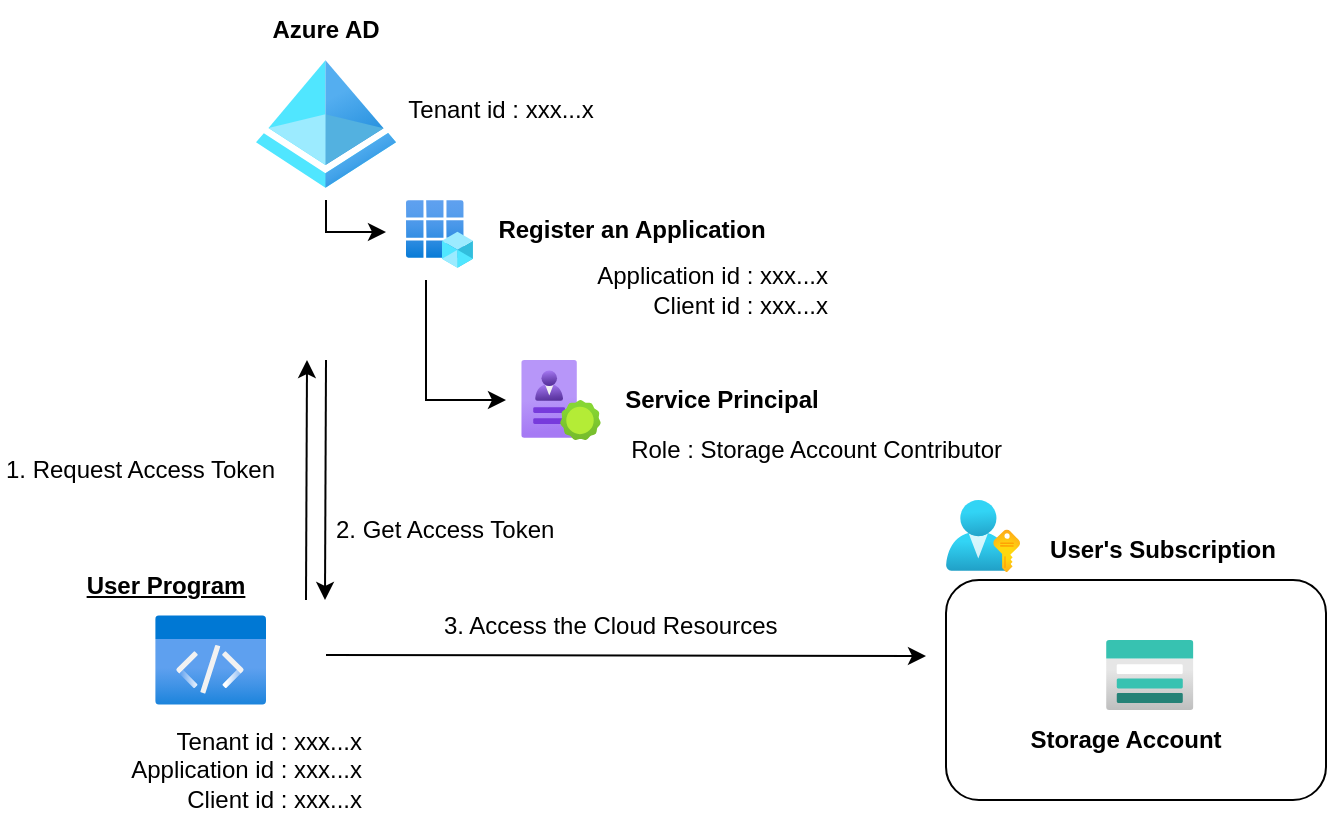 <mxfile version="22.1.3" type="github">
  <diagram name="ページ1" id="OlR5Y7HB_RdvPVWd1noR">
    <mxGraphModel dx="1114" dy="607" grid="1" gridSize="10" guides="1" tooltips="1" connect="1" arrows="1" fold="1" page="1" pageScale="1" pageWidth="827" pageHeight="1169" math="0" shadow="0">
      <root>
        <mxCell id="0" />
        <mxCell id="1" parent="0" />
        <mxCell id="s9PLDcKHr8BaEy3s3ef4-12" value="" style="rounded=1;whiteSpace=wrap;html=1;" vertex="1" parent="1">
          <mxGeometry x="550" y="570" width="190" height="110" as="geometry" />
        </mxCell>
        <mxCell id="s9PLDcKHr8BaEy3s3ef4-1" value="" style="image;aspect=fixed;html=1;points=[];align=center;fontSize=12;image=img/lib/azure2/identity/Azure_Active_Directory.svg;" vertex="1" parent="1">
          <mxGeometry x="205" y="310" width="70" height="64" as="geometry" />
        </mxCell>
        <mxCell id="s9PLDcKHr8BaEy3s3ef4-2" value="Azure AD" style="text;html=1;strokeColor=none;fillColor=none;align=center;verticalAlign=middle;whiteSpace=wrap;rounded=0;fontStyle=1" vertex="1" parent="1">
          <mxGeometry x="210" y="280" width="60" height="30" as="geometry" />
        </mxCell>
        <mxCell id="s9PLDcKHr8BaEy3s3ef4-3" value="Tenant id : xxx...x" style="text;html=1;strokeColor=none;fillColor=none;align=center;verticalAlign=middle;whiteSpace=wrap;rounded=0;" vertex="1" parent="1">
          <mxGeometry x="260" y="320" width="135" height="30" as="geometry" />
        </mxCell>
        <mxCell id="s9PLDcKHr8BaEy3s3ef4-4" value="Register an Application" style="text;html=1;strokeColor=none;fillColor=none;align=center;verticalAlign=middle;whiteSpace=wrap;rounded=0;fontStyle=1" vertex="1" parent="1">
          <mxGeometry x="313.47" y="380" width="160" height="30" as="geometry" />
        </mxCell>
        <mxCell id="s9PLDcKHr8BaEy3s3ef4-5" value="Service Principal" style="text;html=1;strokeColor=none;fillColor=none;align=center;verticalAlign=middle;whiteSpace=wrap;rounded=0;fontStyle=1" vertex="1" parent="1">
          <mxGeometry x="357.5" y="465" width="160" height="30" as="geometry" />
        </mxCell>
        <mxCell id="s9PLDcKHr8BaEy3s3ef4-6" value="" style="image;aspect=fixed;html=1;points=[];align=center;fontSize=12;image=img/lib/azure2/identity/App_Registrations.svg;" vertex="1" parent="1">
          <mxGeometry x="280" y="380" width="33.47" height="34" as="geometry" />
        </mxCell>
        <mxCell id="s9PLDcKHr8BaEy3s3ef4-7" value="" style="image;aspect=fixed;html=1;points=[];align=center;fontSize=12;image=img/lib/azure2/identity/Verifiable_Credentials.svg;" vertex="1" parent="1">
          <mxGeometry x="337.5" y="460" width="40" height="40" as="geometry" />
        </mxCell>
        <mxCell id="s9PLDcKHr8BaEy3s3ef4-8" value="Application id : xxx...x&lt;br&gt;Client id : xxx...x" style="text;html=1;strokeColor=none;fillColor=none;align=right;verticalAlign=middle;whiteSpace=wrap;rounded=0;" vertex="1" parent="1">
          <mxGeometry x="357.5" y="410" width="135" height="30" as="geometry" />
        </mxCell>
        <mxCell id="s9PLDcKHr8BaEy3s3ef4-9" value="" style="image;aspect=fixed;html=1;points=[];align=center;fontSize=12;image=img/lib/azure2/storage/Storage_Accounts.svg;" vertex="1" parent="1">
          <mxGeometry x="630" y="600" width="43.75" height="35" as="geometry" />
        </mxCell>
        <mxCell id="s9PLDcKHr8BaEy3s3ef4-10" value="Storage Account" style="text;html=1;strokeColor=none;fillColor=none;align=center;verticalAlign=middle;whiteSpace=wrap;rounded=0;fontStyle=1" vertex="1" parent="1">
          <mxGeometry x="580" y="635" width="120" height="30" as="geometry" />
        </mxCell>
        <mxCell id="s9PLDcKHr8BaEy3s3ef4-11" value="" style="image;aspect=fixed;html=1;points=[];align=center;fontSize=12;image=img/lib/azure2/azure_stack/User_Subscriptions.svg;" vertex="1" parent="1">
          <mxGeometry x="550" y="530" width="37.09" height="36" as="geometry" />
        </mxCell>
        <mxCell id="s9PLDcKHr8BaEy3s3ef4-13" value="User&#39;s Subscription" style="text;html=1;strokeColor=none;fillColor=none;align=center;verticalAlign=middle;whiteSpace=wrap;rounded=0;fontStyle=1" vertex="1" parent="1">
          <mxGeometry x="597.09" y="540" width="122.91" height="30" as="geometry" />
        </mxCell>
        <mxCell id="s9PLDcKHr8BaEy3s3ef4-24" value="" style="endArrow=classic;html=1;rounded=0;" edge="1" parent="1">
          <mxGeometry width="50" height="50" relative="1" as="geometry">
            <mxPoint x="240" y="380" as="sourcePoint" />
            <mxPoint x="270" y="396" as="targetPoint" />
            <Array as="points">
              <mxPoint x="240" y="396" />
            </Array>
          </mxGeometry>
        </mxCell>
        <mxCell id="s9PLDcKHr8BaEy3s3ef4-25" value="" style="endArrow=classic;html=1;rounded=0;" edge="1" parent="1">
          <mxGeometry width="50" height="50" relative="1" as="geometry">
            <mxPoint x="290" y="420" as="sourcePoint" />
            <mxPoint x="330" y="480" as="targetPoint" />
            <Array as="points">
              <mxPoint x="290" y="480" />
            </Array>
          </mxGeometry>
        </mxCell>
        <mxCell id="s9PLDcKHr8BaEy3s3ef4-26" value="" style="image;aspect=fixed;html=1;points=[];align=center;fontSize=12;image=img/lib/azure2/general/Code.svg;" vertex="1" parent="1">
          <mxGeometry x="154.61" y="587.5" width="55.39" height="45" as="geometry" />
        </mxCell>
        <mxCell id="s9PLDcKHr8BaEy3s3ef4-28" value="User Program" style="text;html=1;strokeColor=none;fillColor=none;align=center;verticalAlign=middle;whiteSpace=wrap;rounded=0;fontStyle=5" vertex="1" parent="1">
          <mxGeometry x="115" y="557.5" width="90" height="30" as="geometry" />
        </mxCell>
        <mxCell id="s9PLDcKHr8BaEy3s3ef4-29" value="Tenant id : xxx...x&lt;br&gt;Application id : xxx...x&lt;br&gt;Client id : xxx...x" style="text;html=1;strokeColor=none;fillColor=none;align=right;verticalAlign=middle;whiteSpace=wrap;rounded=0;" vertex="1" parent="1">
          <mxGeometry x="125" y="640" width="135" height="50" as="geometry" />
        </mxCell>
        <mxCell id="s9PLDcKHr8BaEy3s3ef4-30" value="Role : Storage Account Contributor" style="text;html=1;strokeColor=none;fillColor=none;align=right;verticalAlign=middle;whiteSpace=wrap;rounded=0;" vertex="1" parent="1">
          <mxGeometry x="380" y="490" width="200" height="30" as="geometry" />
        </mxCell>
        <mxCell id="s9PLDcKHr8BaEy3s3ef4-33" value="&lt;span&gt;1. Request Access Token&lt;/span&gt;" style="text;html=1;strokeColor=none;fillColor=none;align=left;verticalAlign=middle;whiteSpace=wrap;rounded=0;fontStyle=0" vertex="1" parent="1">
          <mxGeometry x="77.5" y="500" width="192.5" height="30" as="geometry" />
        </mxCell>
        <mxCell id="s9PLDcKHr8BaEy3s3ef4-34" value="" style="endArrow=classic;html=1;rounded=0;" edge="1" parent="1">
          <mxGeometry width="50" height="50" relative="1" as="geometry">
            <mxPoint x="240" y="460" as="sourcePoint" />
            <mxPoint x="239.5" y="580" as="targetPoint" />
          </mxGeometry>
        </mxCell>
        <mxCell id="s9PLDcKHr8BaEy3s3ef4-35" value="" style="endArrow=classic;html=1;rounded=0;" edge="1" parent="1">
          <mxGeometry width="50" height="50" relative="1" as="geometry">
            <mxPoint x="230" y="580" as="sourcePoint" />
            <mxPoint x="230.5" y="460" as="targetPoint" />
          </mxGeometry>
        </mxCell>
        <mxCell id="s9PLDcKHr8BaEy3s3ef4-36" value="" style="endArrow=classic;html=1;rounded=0;" edge="1" parent="1">
          <mxGeometry width="50" height="50" relative="1" as="geometry">
            <mxPoint x="240" y="607.5" as="sourcePoint" />
            <mxPoint x="540" y="608" as="targetPoint" />
          </mxGeometry>
        </mxCell>
        <mxCell id="s9PLDcKHr8BaEy3s3ef4-37" value="&lt;span&gt;3. Access the Cloud Resources&lt;/span&gt;" style="text;html=1;strokeColor=none;fillColor=none;align=left;verticalAlign=middle;whiteSpace=wrap;rounded=0;fontStyle=0" vertex="1" parent="1">
          <mxGeometry x="297.22" y="578" width="192.5" height="30" as="geometry" />
        </mxCell>
        <mxCell id="s9PLDcKHr8BaEy3s3ef4-39" value="&lt;span&gt;2. Get Access Token&lt;/span&gt;" style="text;html=1;strokeColor=none;fillColor=none;align=left;verticalAlign=middle;whiteSpace=wrap;rounded=0;fontStyle=0" vertex="1" parent="1">
          <mxGeometry x="243" y="530" width="192.5" height="30" as="geometry" />
        </mxCell>
      </root>
    </mxGraphModel>
  </diagram>
</mxfile>
